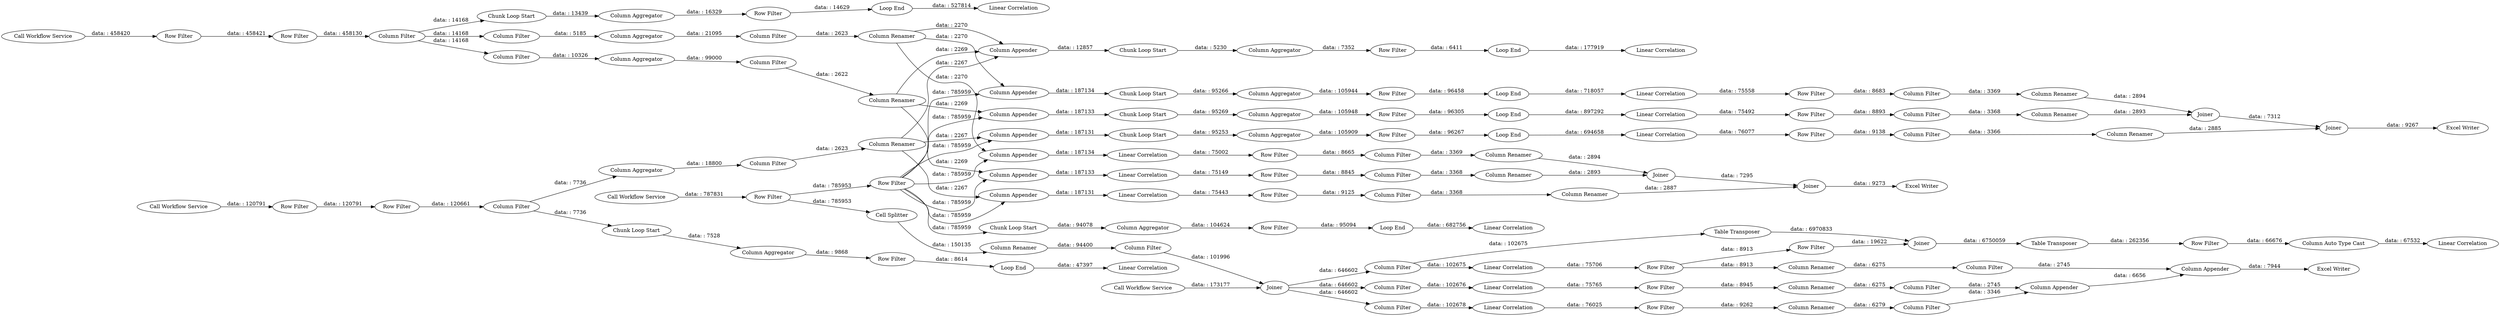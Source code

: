 digraph {
	"2646488681717495441_69" [label="Column Filter"]
	"2646488681717495441_96" [label="Linear Correlation"]
	"2646488681717495441_49" [label="Column Filter"]
	"2646488681717495441_100" [label="Cell Splitter"]
	"-8526356594744185849_18" [label="Loop End"]
	"2646488681717495441_38" [label="Linear Correlation"]
	"2646488681717495441_25" [label="Column Filter"]
	"2646488681717495441_48" [label="Column Filter"]
	"2646488681717495441_83" [label="Column Filter"]
	"-8526356594744185849_20" [label="Column Aggregator"]
	"2646488681717495441_16" [label="Linear Correlation"]
	"-8526356594744185849_19" [label="Chunk Loop Start"]
	"2646488681717495441_101" [label="Column Renamer"]
	"2646488681717495441_70" [label="Column Filter"]
	"2646488681717495441_55" [label="Row Filter"]
	"2646488681717495441_52" [label="Column Renamer"]
	"2646488681717495441_33" [label="Linear Correlation"]
	"2646488681717495441_121" [label="Row Filter"]
	"2646488681717495441_99" [label=Joiner]
	"-5487801185425211043_19" [label="Chunk Loop Start"]
	"2646488681717495441_76" [label="Excel Writer"]
	"2646488681717495441_71" [label="Column Filter"]
	"2646488681717495441_89" [label="Column Appender"]
	"2646488681717495441_106" [label="Linear Correlation"]
	"2646488681717495441_67" [label="Row Filter"]
	"2646488681717495441_110" [label="Row Filter"]
	"2646488681717495441_122" [label=Joiner]
	"2646488681717495441_78" [label=Joiner]
	"2646488681717495441_90" [label="Linear Correlation"]
	"2646488681717495441_127" [label="Column Auto Type Cast"]
	"2646488681717495441_82" [label="Linear Correlation"]
	"2646488681717495441_53" [label="Column Renamer"]
	"-5487801185425211043_18" [label="Loop End"]
	"2646488681717495441_126" [label="Linear Correlation"]
	"2646488681717495441_2" [label="Call Workflow Service"]
	"2646488681717495441_73" [label="Column Renamer"]
	"-268171333354661305_21" [label="Row Filter"]
	"2646488681717495441_60" [label="Column Filter"]
	"3524080223484313840_19" [label="Chunk Loop Start"]
	"2646488681717495441_31" [label="Column Appender"]
	"2646488681717495441_77" [label="Column Filter"]
	"2646488681717495441_111" [label="Column Filter"]
	"3524080223484313840_21" [label="Row Filter"]
	"2646488681717495441_59" [label="Column Filter"]
	"2646488681717495441_45" [label="Call Workflow Service"]
	"2646488681717495441_116" [label="Column Renamer"]
	"2646488681717495441_80" [label="Column Appender"]
	"2646488681717495441_104" [label="Column Filter"]
	"2646488681717495441_15" [label="Row Filter"]
	"1323884120804232322_19" [label="Chunk Loop Start"]
	"2646488681717495441_62" [label="Column Appender"]
	"2646488681717495441_113" [label="Column Renamer"]
	"-268171333354661305_19" [label="Chunk Loop Start"]
	"-8526356594744185849_21" [label="Row Filter"]
	"2646488681717495441_97" [label="Row Filter"]
	"2646488681717495441_26" [label="Column Appender"]
	"-3573993512001928846_21" [label="Row Filter"]
	"2646488681717495441_65" [label="Row Filter"]
	"1323884120804232322_21" [label="Row Filter"]
	"2646488681717495441_123" [label="Table Transposer"]
	"2646488681717495441_103" [label="Linear Correlation"]
	"2646488681717495441_61" [label="Column Filter"]
	"2646488681717495441_64" [label="Linear Correlation"]
	"-2658779197290515545_20" [label="Column Aggregator"]
	"-2658779197290515545_19" [label="Chunk Loop Start"]
	"2646488681717495441_117" [label="Column Filter"]
	"2646488681717495441_91" [label=Joiner]
	"2646488681717495441_36" [label="Column Appender"]
	"2646488681717495441_86" [label="Column Renamer"]
	"3524080223484313840_20" [label="Column Aggregator"]
	"2646488681717495441_85" [label="Column Appender"]
	"-3573993512001928846_20" [label="Column Aggregator"]
	"2646488681717495441_72" [label="Column Renamer"]
	"2646488681717495441_1" [label="Call Workflow Service"]
	"2646488681717495441_118" [label="Column Renamer"]
	"2646488681717495441_87" [label="Column Renamer"]
	"2646488681717495441_109" [label="Linear Correlation"]
	"2646488681717495441_92" [label="Excel Writer"]
	"2646488681717495441_68" [label=Joiner]
	"-5487801185425211043_20" [label="Column Aggregator"]
	"2646488681717495441_79" [label="Column Filter"]
	"2646488681717495441_94" [label="Row Filter"]
	"2646488681717495441_108" [label="Column Filter"]
	"2646488681717495441_14" [label="Linear Correlation"]
	"-2658779197290515545_21" [label="Row Filter"]
	"2646488681717495441_75" [label=Joiner]
	"2646488681717495441_30" [label="Column Filter"]
	"2646488681717495441_119" [label="Column Appender"]
	"2646488681717495441_115" [label="Column Filter"]
	"2646488681717495441_125" [label="Row Filter"]
	"-2658779197290515545_18" [label="Loop End"]
	"2646488681717495441_84" [label="Column Renamer"]
	"2646488681717495441_120" [label="Excel Writer"]
	"2646488681717495441_51" [label="Column Renamer"]
	"2646488681717495441_35" [label="Column Aggregator"]
	"2646488681717495441_50" [label="Row Filter"]
	"2646488681717495441_42" [label="Row Filter"]
	"2646488681717495441_98" [label="Call Workflow Service"]
	"2646488681717495441_24" [label="Column Aggregator"]
	"2646488681717495441_66" [label="Row Filter"]
	"2646488681717495441_107" [label="Row Filter"]
	"2646488681717495441_112" [label="Column Appender"]
	"-5487801185425211043_21" [label="Row Filter"]
	"2646488681717495441_124" [label="Table Transposer"]
	"2646488681717495441_102" [label="Column Filter"]
	"2646488681717495441_114" [label="Column Filter"]
	"1323884120804232322_20" [label="Column Aggregator"]
	"2646488681717495441_17" [label="Row Filter"]
	"2646488681717495441_47" [label="Column Aggregator"]
	"2646488681717495441_29" [label="Linear Correlation"]
	"2646488681717495441_95" [label="Row Filter"]
	"3524080223484313840_18" [label="Loop End"]
	"1323884120804232322_18" [label="Loop End"]
	"2646488681717495441_54" [label="Row Filter"]
	"-3573993512001928846_19" [label="Chunk Loop Start"]
	"-268171333354661305_20" [label="Column Aggregator"]
	"-268171333354661305_18" [label="Loop End"]
	"2646488681717495441_105" [label="Row Filter"]
	"-3573993512001928846_18" [label="Loop End"]
	"2646488681717495441_74" [label="Column Renamer"]
	"2646488681717495441_41" [label="Linear Correlation"]
	"2646488681717495441_1" -> "2646488681717495441_15" [label="data: : 458420"]
	"2646488681717495441_99" -> "2646488681717495441_104" [label="data: : 646602"]
	"3524080223484313840_20" -> "3524080223484313840_21" [label="data: : 9868"]
	"2646488681717495441_111" -> "2646488681717495441_123" [label="data: : 102675"]
	"3524080223484313840_19" -> "3524080223484313840_20" [label="data: : 7528"]
	"2646488681717495441_54" -> "2646488681717495441_80" [label="data: : 785959"]
	"2646488681717495441_83" -> "2646488681717495441_87" [label="data: : 3368"]
	"2646488681717495441_64" -> "2646488681717495441_65" [label="data: : 76077"]
	"-5487801185425211043_18" -> "2646488681717495441_14" [label="data: : 527814"]
	"2646488681717495441_53" -> "2646488681717495441_26" [label="data: : 2270"]
	"2646488681717495441_36" -> "-3573993512001928846_19" [label="data: : 12857"]
	"2646488681717495441_31" -> "1323884120804232322_19" [label="data: : 187133"]
	"2646488681717495441_102" -> "2646488681717495441_99" [label="data: : 101996"]
	"2646488681717495441_122" -> "2646488681717495441_124" [label="data: : 6750059"]
	"2646488681717495441_109" -> "2646488681717495441_110" [label="data: : 75706"]
	"-3573993512001928846_20" -> "-3573993512001928846_21" [label="data: : 7352"]
	"2646488681717495441_48" -> "2646488681717495441_51" [label="data: : 2623"]
	"2646488681717495441_107" -> "2646488681717495441_116" [label="data: : 8945"]
	"2646488681717495441_119" -> "2646488681717495441_120" [label="data: : 7944"]
	"2646488681717495441_104" -> "2646488681717495441_103" [label="data: : 102678"]
	"2646488681717495441_35" -> "2646488681717495441_30" [label="data: : 99000"]
	"-3573993512001928846_19" -> "-3573993512001928846_20" [label="data: : 5230"]
	"2646488681717495441_95" -> "2646488681717495441_79" [label="data: : 8665"]
	"2646488681717495441_49" -> "3524080223484313840_19" [label="data: : 7736"]
	"2646488681717495441_54" -> "2646488681717495441_26" [label="data: : 785959"]
	"2646488681717495441_72" -> "2646488681717495441_68" [label="data: : 2894"]
	"2646488681717495441_117" -> "2646488681717495441_119" [label="data: : 2745"]
	"2646488681717495441_110" -> "2646488681717495441_118" [label="data: : 8913"]
	"-8526356594744185849_20" -> "-8526356594744185849_21" [label="data: : 105909"]
	"2646488681717495441_82" -> "2646488681717495441_95" [label="data: : 75002"]
	"2646488681717495441_54" -> "-2658779197290515545_19" [label="data: : 785959"]
	"-2658779197290515545_18" -> "2646488681717495441_16" [label="data: : 682756"]
	"2646488681717495441_103" -> "2646488681717495441_105" [label="data: : 76025"]
	"2646488681717495441_33" -> "2646488681717495441_67" [label="data: : 75492"]
	"2646488681717495441_69" -> "2646488681717495441_72" [label="data: : 3369"]
	"2646488681717495441_47" -> "2646488681717495441_48" [label="data: : 18800"]
	"2646488681717495441_87" -> "2646488681717495441_91" [label="data: : 2887"]
	"2646488681717495441_80" -> "2646488681717495441_82" [label="data: : 187134"]
	"2646488681717495441_96" -> "2646488681717495441_97" [label="data: : 75149"]
	"2646488681717495441_114" -> "2646488681717495441_112" [label="data: : 3346"]
	"2646488681717495441_45" -> "2646488681717495441_42" [label="data: : 120791"]
	"2646488681717495441_51" -> "2646488681717495441_62" [label="data: : 2267"]
	"2646488681717495441_86" -> "2646488681717495441_78" [label="data: : 2893"]
	"2646488681717495441_59" -> "2646488681717495441_61" [label="data: : 14168"]
	"2646488681717495441_52" -> "2646488681717495441_31" [label="data: : 2269"]
	"2646488681717495441_54" -> "2646488681717495441_62" [label="data: : 785959"]
	"2646488681717495441_78" -> "2646488681717495441_91" [label="data: : 7295"]
	"2646488681717495441_108" -> "2646488681717495441_106" [label="data: : 102676"]
	"-2658779197290515545_21" -> "-2658779197290515545_18" [label="data: : 95094"]
	"-8526356594744185849_21" -> "-8526356594744185849_18" [label="data: : 96267"]
	"2646488681717495441_52" -> "2646488681717495441_89" [label="data: : 2269"]
	"2646488681717495441_61" -> "2646488681717495441_35" [label="data: : 10326"]
	"2646488681717495441_2" -> "2646488681717495441_17" [label="data: : 787831"]
	"2646488681717495441_49" -> "2646488681717495441_47" [label="data: : 7736"]
	"-268171333354661305_19" -> "-268171333354661305_20" [label="data: : 95266"]
	"-3573993512001928846_18" -> "2646488681717495441_38" [label="data: : 177919"]
	"2646488681717495441_26" -> "-268171333354661305_19" [label="data: : 187134"]
	"2646488681717495441_111" -> "2646488681717495441_109" [label="data: : 102675"]
	"2646488681717495441_94" -> "2646488681717495441_83" [label="data: : 9125"]
	"1323884120804232322_21" -> "1323884120804232322_18" [label="data: : 96305"]
	"2646488681717495441_85" -> "2646488681717495441_90" [label="data: : 187131"]
	"2646488681717495441_30" -> "2646488681717495441_52" [label="data: : 2622"]
	"2646488681717495441_73" -> "2646488681717495441_68" [label="data: : 2893"]
	"2646488681717495441_54" -> "2646488681717495441_85" [label="data: : 785959"]
	"2646488681717495441_70" -> "2646488681717495441_73" [label="data: : 3368"]
	"2646488681717495441_121" -> "2646488681717495441_122" [label="data: : 19622"]
	"2646488681717495441_97" -> "2646488681717495441_77" [label="data: : 8845"]
	"2646488681717495441_17" -> "2646488681717495441_100" [label="data: : 785953"]
	"2646488681717495441_99" -> "2646488681717495441_111" [label="data: : 646602"]
	"2646488681717495441_110" -> "2646488681717495441_121" [label="data: : 8913"]
	"-5487801185425211043_19" -> "-5487801185425211043_20" [label="data: : 13439"]
	"2646488681717495441_55" -> "2646488681717495441_59" [label="data: : 458130"]
	"2646488681717495441_123" -> "2646488681717495441_122" [label="data: : 6970833"]
	"-5487801185425211043_20" -> "-5487801185425211043_21" [label="data: : 16329"]
	"-2658779197290515545_20" -> "-2658779197290515545_21" [label="data: : 104624"]
	"2646488681717495441_125" -> "2646488681717495441_127" [label="data: : 66676"]
	"2646488681717495441_101" -> "2646488681717495441_102" [label="data: : 94400"]
	"2646488681717495441_79" -> "2646488681717495441_84" [label="data: : 3369"]
	"2646488681717495441_112" -> "2646488681717495441_119" [label="data: : 6656"]
	"2646488681717495441_75" -> "2646488681717495441_76" [label="data: : 9267"]
	"2646488681717495441_53" -> "2646488681717495441_80" [label="data: : 2270"]
	"3524080223484313840_21" -> "3524080223484313840_18" [label="data: : 8614"]
	"2646488681717495441_118" -> "2646488681717495441_117" [label="data: : 6275"]
	"2646488681717495441_17" -> "2646488681717495441_54" [label="data: : 785953"]
	"-268171333354661305_21" -> "-268171333354661305_18" [label="data: : 96458"]
	"2646488681717495441_68" -> "2646488681717495441_75" [label="data: : 7312"]
	"2646488681717495441_54" -> "2646488681717495441_31" [label="data: : 785959"]
	"2646488681717495441_51" -> "2646488681717495441_36" [label="data: : 2267"]
	"2646488681717495441_42" -> "2646488681717495441_50" [label="data: : 120791"]
	"2646488681717495441_62" -> "-8526356594744185849_19" [label="data: : 187131"]
	"2646488681717495441_113" -> "2646488681717495441_114" [label="data: : 6279"]
	"2646488681717495441_52" -> "2646488681717495441_36" [label="data: : 2269"]
	"2646488681717495441_51" -> "2646488681717495441_85" [label="data: : 2267"]
	"2646488681717495441_59" -> "-5487801185425211043_19" [label="data: : 14168"]
	"2646488681717495441_54" -> "2646488681717495441_89" [label="data: : 785959"]
	"2646488681717495441_24" -> "2646488681717495441_25" [label="data: : 21095"]
	"-268171333354661305_20" -> "-268171333354661305_21" [label="data: : 105944"]
	"2646488681717495441_124" -> "2646488681717495441_125" [label="data: : 262356"]
	"2646488681717495441_91" -> "2646488681717495441_92" [label="data: : 9273"]
	"2646488681717495441_105" -> "2646488681717495441_113" [label="data: : 9262"]
	"2646488681717495441_84" -> "2646488681717495441_78" [label="data: : 2894"]
	"2646488681717495441_116" -> "2646488681717495441_115" [label="data: : 6275"]
	"2646488681717495441_65" -> "2646488681717495441_71" [label="data: : 9138"]
	"1323884120804232322_19" -> "1323884120804232322_20" [label="data: : 95269"]
	"2646488681717495441_99" -> "2646488681717495441_108" [label="data: : 646602"]
	"2646488681717495441_127" -> "2646488681717495441_126" [label="data: : 67532"]
	"2646488681717495441_50" -> "2646488681717495441_49" [label="data: : 120661"]
	"2646488681717495441_106" -> "2646488681717495441_107" [label="data: : 75765"]
	"2646488681717495441_71" -> "2646488681717495441_74" [label="data: : 3366"]
	"-3573993512001928846_21" -> "-3573993512001928846_18" [label="data: : 6411"]
	"-268171333354661305_18" -> "2646488681717495441_29" [label="data: : 718057"]
	"2646488681717495441_89" -> "2646488681717495441_96" [label="data: : 187133"]
	"2646488681717495441_115" -> "2646488681717495441_112" [label="data: : 2745"]
	"-5487801185425211043_21" -> "-5487801185425211043_18" [label="data: : 14629"]
	"2646488681717495441_77" -> "2646488681717495441_86" [label="data: : 3368"]
	"1323884120804232322_20" -> "1323884120804232322_21" [label="data: : 105948"]
	"2646488681717495441_98" -> "2646488681717495441_99" [label="data: : 173177"]
	"2646488681717495441_59" -> "2646488681717495441_60" [label="data: : 14168"]
	"2646488681717495441_53" -> "2646488681717495441_36" [label="data: : 2270"]
	"2646488681717495441_60" -> "2646488681717495441_24" [label="data: : 5185"]
	"2646488681717495441_100" -> "2646488681717495441_101" [label="data: : 150135"]
	"2646488681717495441_66" -> "2646488681717495441_69" [label="data: : 8683"]
	"2646488681717495441_29" -> "2646488681717495441_66" [label="data: : 75558"]
	"2646488681717495441_67" -> "2646488681717495441_70" [label="data: : 8893"]
	"3524080223484313840_18" -> "2646488681717495441_41" [label="data: : 47397"]
	"2646488681717495441_74" -> "2646488681717495441_75" [label="data: : 2885"]
	"-8526356594744185849_18" -> "2646488681717495441_64" [label="data: : 694658"]
	"2646488681717495441_15" -> "2646488681717495441_55" [label="data: : 458421"]
	"2646488681717495441_25" -> "2646488681717495441_53" [label="data: : 2623"]
	"-2658779197290515545_19" -> "-2658779197290515545_20" [label="data: : 94078"]
	"1323884120804232322_18" -> "2646488681717495441_33" [label="data: : 897292"]
	"2646488681717495441_90" -> "2646488681717495441_94" [label="data: : 75443"]
	"-8526356594744185849_19" -> "-8526356594744185849_20" [label="data: : 95253"]
	rankdir=LR
}
